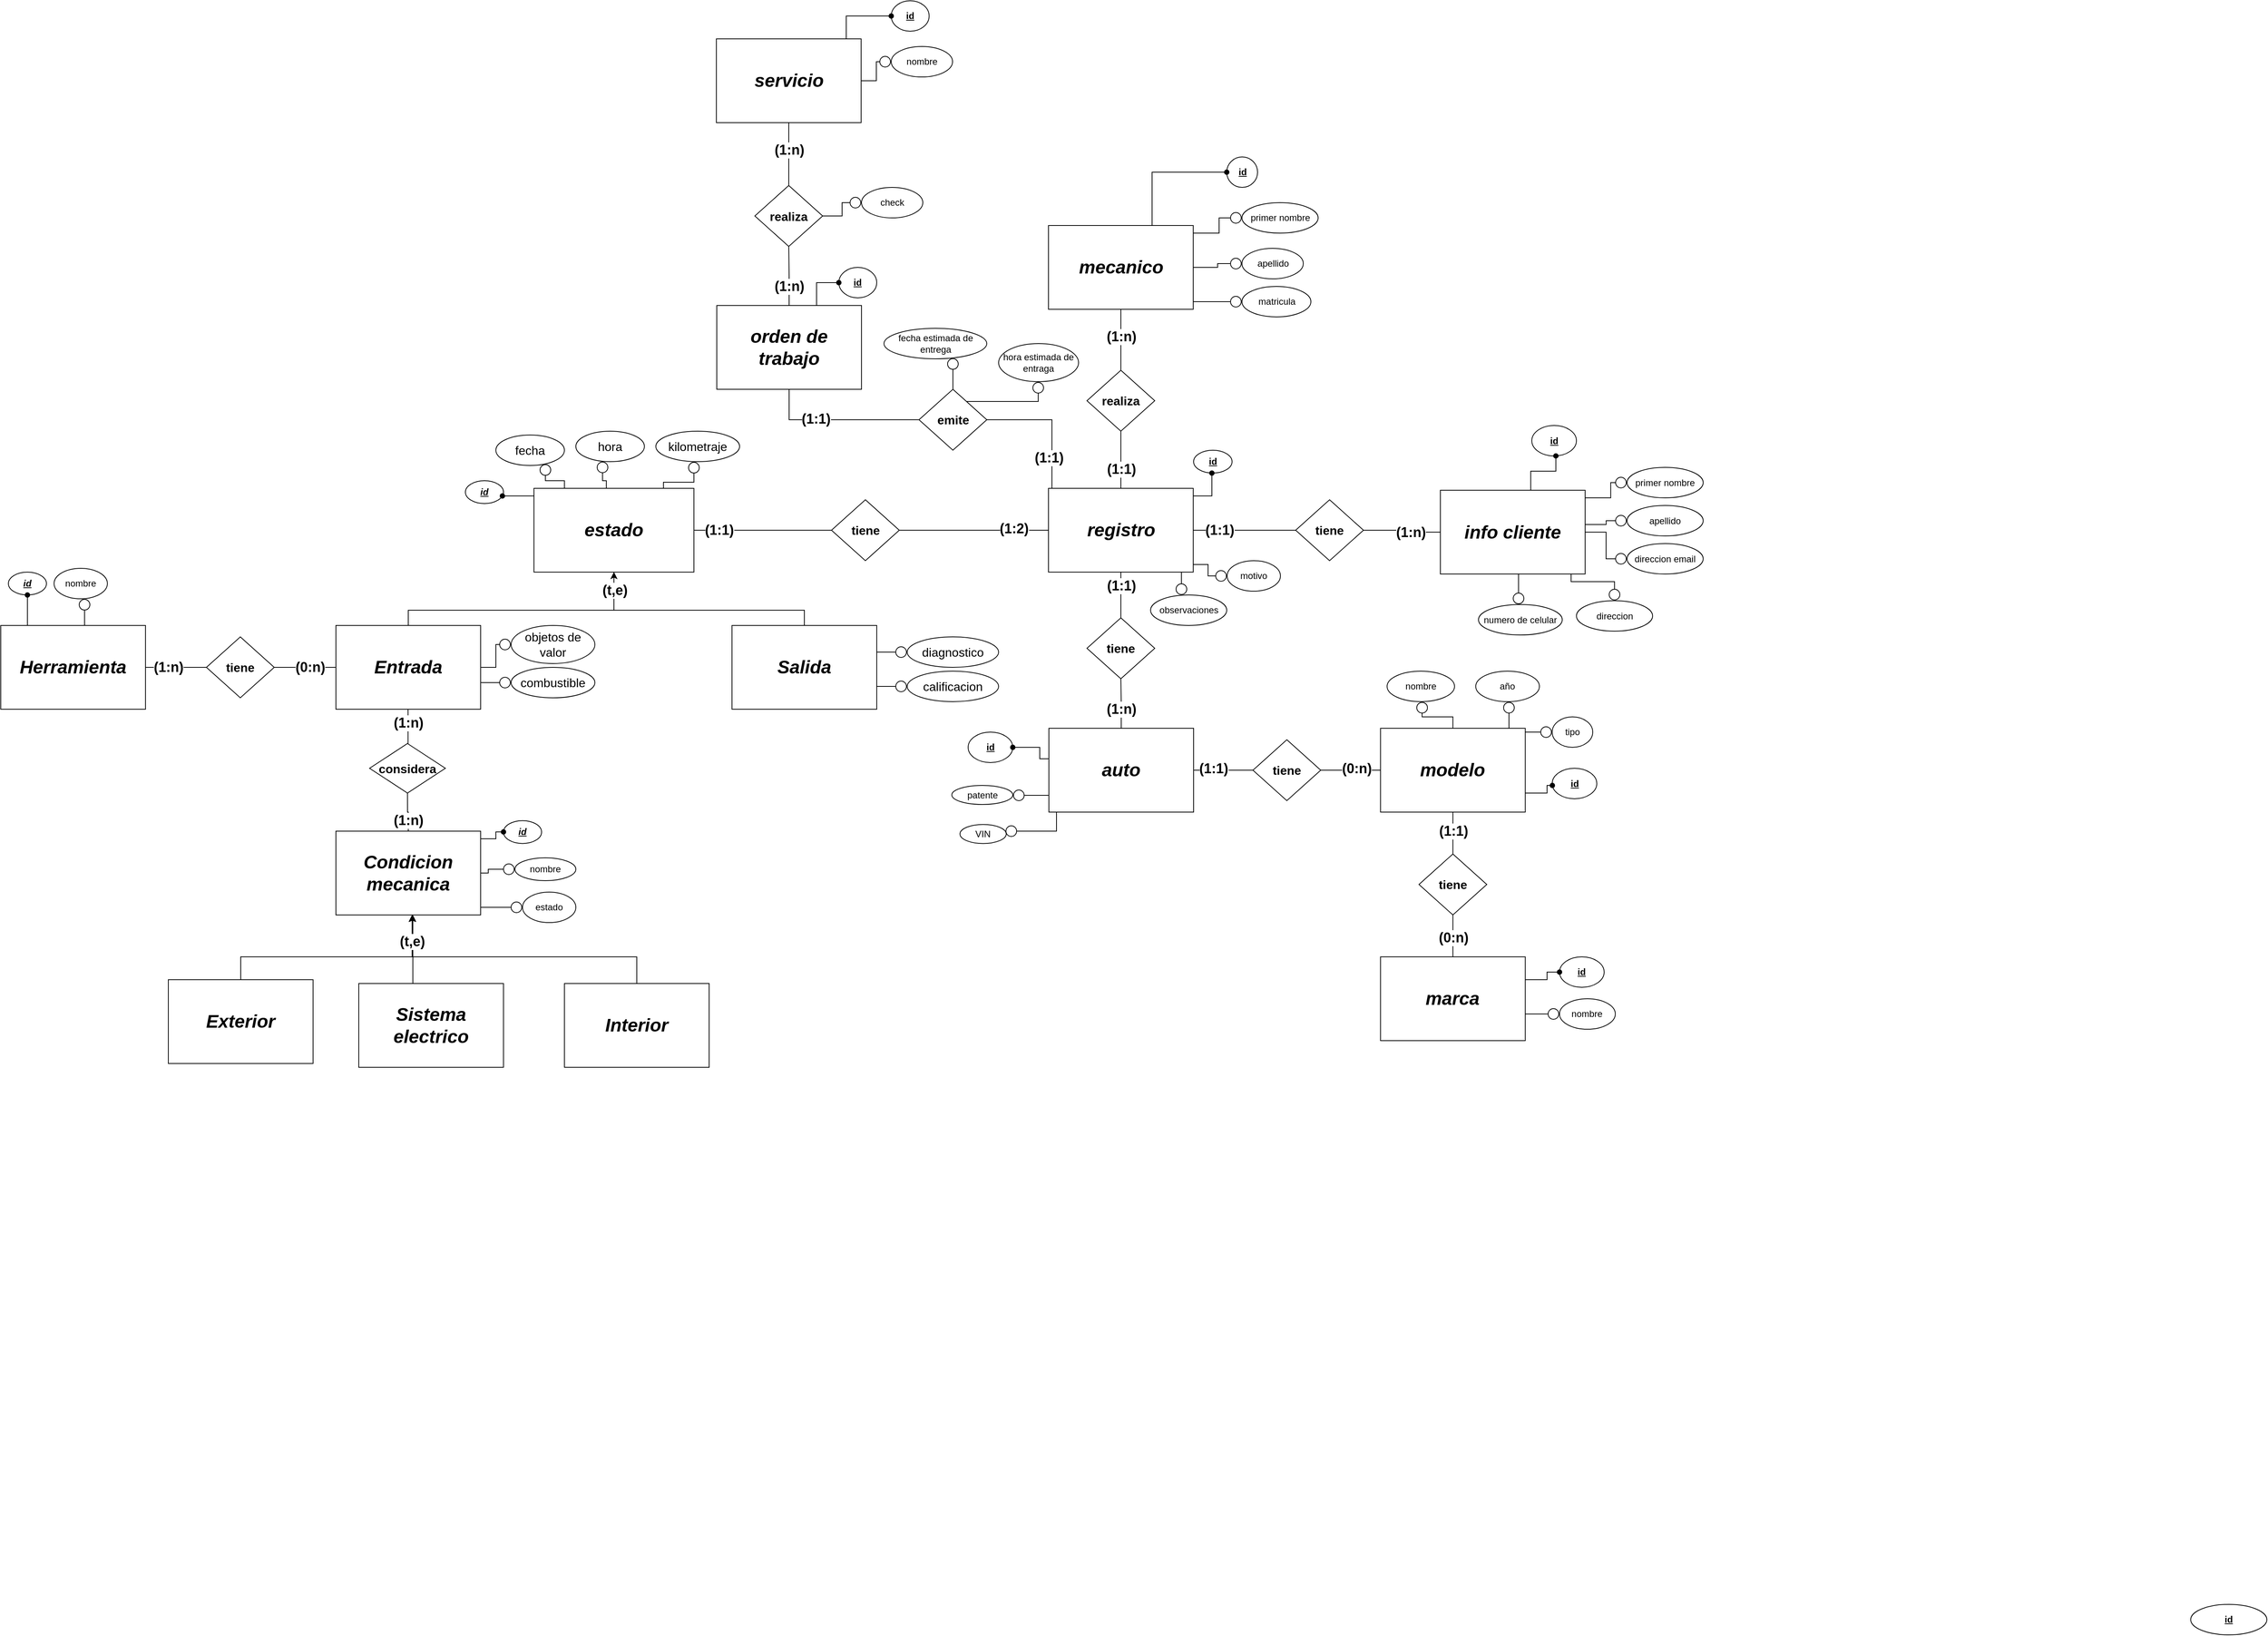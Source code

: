 <mxfile version="24.7.17">
  <diagram name="Página-1" id="gNOtuRLb4UjlLO7ESeZD">
    <mxGraphModel dx="3653.8" dy="797" grid="1" gridSize="10" guides="1" tooltips="1" connect="1" arrows="1" fold="1" page="1" pageScale="1.2" pageWidth="827" pageHeight="1169" math="0" shadow="0">
      <root>
        <mxCell id="0" />
        <mxCell id="1" parent="0" />
        <mxCell id="BaElDOL2xbbSz7ybqqOQ-65" value="&lt;span style=&quot;font-size: 24px;&quot;&gt;&lt;b&gt;&lt;i&gt;estado&lt;/i&gt;&lt;/b&gt;&lt;/span&gt;" style="whiteSpace=wrap;html=1;align=center;" parent="1" vertex="1">
          <mxGeometry x="-380" y="1090" width="210" height="110" as="geometry" />
        </mxCell>
        <mxCell id="BaElDOL2xbbSz7ybqqOQ-68" value="&lt;span style=&quot;font-size: 16px;&quot;&gt;fecha&lt;/span&gt;" style="ellipse;whiteSpace=wrap;html=1;" parent="1" vertex="1">
          <mxGeometry x="-430" y="1020" width="90" height="40" as="geometry" />
        </mxCell>
        <mxCell id="BaElDOL2xbbSz7ybqqOQ-71" style="edgeStyle=orthogonalEdgeStyle;rounded=0;orthogonalLoop=1;jettySize=auto;html=1;exitX=0.5;exitY=1;exitDx=0;exitDy=0;endArrow=none;endFill=0;" parent="1" source="BaElDOL2xbbSz7ybqqOQ-72" target="BaElDOL2xbbSz7ybqqOQ-79" edge="1">
          <mxGeometry relative="1" as="geometry" />
        </mxCell>
        <mxCell id="BaElDOL2xbbSz7ybqqOQ-72" value="&lt;font style=&quot;font-size: 24px;&quot;&gt;&lt;b&gt;&lt;i&gt;modelo&lt;/i&gt;&lt;/b&gt;&lt;/font&gt;" style="whiteSpace=wrap;html=1;align=center;" parent="1" vertex="1">
          <mxGeometry x="731.4" y="1405" width="190" height="110" as="geometry" />
        </mxCell>
        <mxCell id="BaElDOL2xbbSz7ybqqOQ-73" style="edgeStyle=orthogonalEdgeStyle;rounded=0;orthogonalLoop=1;jettySize=auto;html=1;exitX=1;exitY=0.5;exitDx=0;exitDy=0;endArrow=none;endFill=0;" parent="1" source="BaElDOL2xbbSz7ybqqOQ-74" target="BaElDOL2xbbSz7ybqqOQ-77" edge="1">
          <mxGeometry relative="1" as="geometry" />
        </mxCell>
        <mxCell id="BaElDOL2xbbSz7ybqqOQ-74" value="&lt;font style=&quot;font-size: 24px;&quot;&gt;&lt;b&gt;&lt;i&gt;auto&lt;/i&gt;&lt;/b&gt;&lt;/font&gt;" style="whiteSpace=wrap;html=1;align=center;" parent="1" vertex="1">
          <mxGeometry x="296" y="1405" width="190" height="110" as="geometry" />
        </mxCell>
        <mxCell id="BaElDOL2xbbSz7ybqqOQ-75" value="&lt;span style=&quot;font-size: 24px;&quot;&gt;&lt;b&gt;&lt;i&gt;marca&lt;/i&gt;&lt;/b&gt;&lt;/span&gt;" style="whiteSpace=wrap;html=1;align=center;" parent="1" vertex="1">
          <mxGeometry x="731.4" y="1705" width="190" height="110" as="geometry" />
        </mxCell>
        <mxCell id="BaElDOL2xbbSz7ybqqOQ-76" style="edgeStyle=orthogonalEdgeStyle;rounded=0;orthogonalLoop=1;jettySize=auto;html=1;exitX=1;exitY=0.5;exitDx=0;exitDy=0;endArrow=none;endFill=0;" parent="1" source="BaElDOL2xbbSz7ybqqOQ-77" target="BaElDOL2xbbSz7ybqqOQ-72" edge="1">
          <mxGeometry relative="1" as="geometry" />
        </mxCell>
        <mxCell id="BaElDOL2xbbSz7ybqqOQ-77" value="&lt;span style=&quot;font-size: 16px;&quot;&gt;&lt;b&gt;tiene&lt;/b&gt;&lt;/span&gt;" style="rhombus;whiteSpace=wrap;html=1;" parent="1" vertex="1">
          <mxGeometry x="563.9" y="1420" width="89" height="80" as="geometry" />
        </mxCell>
        <mxCell id="BaElDOL2xbbSz7ybqqOQ-78" style="edgeStyle=orthogonalEdgeStyle;rounded=0;orthogonalLoop=1;jettySize=auto;html=1;exitX=0.5;exitY=1;exitDx=0;exitDy=0;endArrow=none;endFill=0;" parent="1" source="BaElDOL2xbbSz7ybqqOQ-79" target="BaElDOL2xbbSz7ybqqOQ-75" edge="1">
          <mxGeometry relative="1" as="geometry" />
        </mxCell>
        <mxCell id="BaElDOL2xbbSz7ybqqOQ-79" value="&lt;b&gt;&lt;font style=&quot;font-size: 16px;&quot;&gt;tiene&lt;/font&gt;&lt;/b&gt;" style="rhombus;whiteSpace=wrap;html=1;" parent="1" vertex="1">
          <mxGeometry x="781.9" y="1570" width="89" height="80" as="geometry" />
        </mxCell>
        <mxCell id="BaElDOL2xbbSz7ybqqOQ-80" value="patente" style="ellipse;whiteSpace=wrap;html=1;" parent="1" vertex="1">
          <mxGeometry x="168.6" y="1480" width="80" height="25" as="geometry" />
        </mxCell>
        <mxCell id="BaElDOL2xbbSz7ybqqOQ-81" value="nombre" style="ellipse;whiteSpace=wrap;html=1;" parent="1" vertex="1">
          <mxGeometry x="740" y="1330" width="88.6" height="40" as="geometry" />
        </mxCell>
        <mxCell id="BaElDOL2xbbSz7ybqqOQ-82" value="año" style="ellipse;whiteSpace=wrap;html=1;" parent="1" vertex="1">
          <mxGeometry x="856.4" y="1330" width="83.6" height="40" as="geometry" />
        </mxCell>
        <mxCell id="BaElDOL2xbbSz7ybqqOQ-83" value="tipo" style="ellipse;whiteSpace=wrap;html=1;" parent="1" vertex="1">
          <mxGeometry x="956.75" y="1390" width="53.25" height="40" as="geometry" />
        </mxCell>
        <mxCell id="BaElDOL2xbbSz7ybqqOQ-84" value="nombre" style="ellipse;whiteSpace=wrap;html=1;" parent="1" vertex="1">
          <mxGeometry x="966.4" y="1760" width="73.25" height="40" as="geometry" />
        </mxCell>
        <mxCell id="BaElDOL2xbbSz7ybqqOQ-86" style="edgeStyle=orthogonalEdgeStyle;rounded=0;orthogonalLoop=1;jettySize=auto;html=1;endArrow=none;endFill=0;" parent="1" source="BaElDOL2xbbSz7ybqqOQ-65" target="BaElDOL2xbbSz7ybqqOQ-88" edge="1">
          <mxGeometry relative="1" as="geometry">
            <mxPoint x="15" y="1150" as="sourcePoint" />
          </mxGeometry>
        </mxCell>
        <mxCell id="BaElDOL2xbbSz7ybqqOQ-141" value="(1:1)" style="edgeLabel;html=1;align=center;verticalAlign=middle;resizable=0;points=[];fontSize=18;fontStyle=1" parent="BaElDOL2xbbSz7ybqqOQ-86" vertex="1" connectable="0">
          <mxGeometry x="-0.846" relative="1" as="geometry">
            <mxPoint x="19" as="offset" />
          </mxGeometry>
        </mxCell>
        <mxCell id="BaElDOL2xbbSz7ybqqOQ-87" style="edgeStyle=orthogonalEdgeStyle;rounded=0;orthogonalLoop=1;jettySize=auto;html=1;exitX=1;exitY=0.5;exitDx=0;exitDy=0;endArrow=none;endFill=0;entryX=0;entryY=0.5;entryDx=0;entryDy=0;" parent="1" source="BaElDOL2xbbSz7ybqqOQ-88" target="BaElDOL2xbbSz7ybqqOQ-89" edge="1">
          <mxGeometry relative="1" as="geometry">
            <mxPoint x="260" y="1150" as="targetPoint" />
          </mxGeometry>
        </mxCell>
        <mxCell id="BaElDOL2xbbSz7ybqqOQ-90" value="(1:2)" style="edgeLabel;html=1;align=center;verticalAlign=middle;resizable=0;points=[];fontStyle=1;fontSize=18;" parent="BaElDOL2xbbSz7ybqqOQ-87" vertex="1" connectable="0">
          <mxGeometry x="0.533" y="2" relative="1" as="geometry">
            <mxPoint as="offset" />
          </mxGeometry>
        </mxCell>
        <mxCell id="BaElDOL2xbbSz7ybqqOQ-88" value="&lt;b&gt;&lt;font style=&quot;font-size: 16px;&quot;&gt;tiene&lt;/font&gt;&lt;/b&gt;" style="rhombus;whiteSpace=wrap;html=1;" parent="1" vertex="1">
          <mxGeometry x="10.6" y="1105" width="89" height="80" as="geometry" />
        </mxCell>
        <mxCell id="BaElDOL2xbbSz7ybqqOQ-89" value="&lt;font style=&quot;font-size: 24px;&quot;&gt;&lt;b&gt;&lt;i&gt;registro&lt;/i&gt;&lt;/b&gt;&lt;/font&gt;" style="whiteSpace=wrap;html=1;align=center;" parent="1" vertex="1">
          <mxGeometry x="295.5" y="1090" width="190" height="110" as="geometry" />
        </mxCell>
        <mxCell id="BaElDOL2xbbSz7ybqqOQ-91" value="&lt;span style=&quot;font-size: 16px;&quot;&gt;hora&lt;/span&gt;" style="ellipse;whiteSpace=wrap;html=1;" parent="1" vertex="1">
          <mxGeometry x="-325" y="1015" width="90" height="40" as="geometry" />
        </mxCell>
        <mxCell id="BaElDOL2xbbSz7ybqqOQ-107" style="edgeStyle=orthogonalEdgeStyle;rounded=0;orthogonalLoop=1;jettySize=auto;html=1;entryX=0.5;entryY=1;entryDx=0;entryDy=0;endArrow=none;endFill=0;" parent="1" source="BaElDOL2xbbSz7ybqqOQ-89" target="BaElDOL2xbbSz7ybqqOQ-111" edge="1">
          <mxGeometry relative="1" as="geometry">
            <mxPoint x="390.5" y="1080" as="sourcePoint" />
          </mxGeometry>
        </mxCell>
        <mxCell id="BaElDOL2xbbSz7ybqqOQ-108" value="&lt;font&gt;(1:1)&lt;/font&gt;" style="edgeLabel;html=1;align=center;verticalAlign=middle;resizable=0;points=[];fontStyle=1;fontSize=18;" parent="BaElDOL2xbbSz7ybqqOQ-107" vertex="1" connectable="0">
          <mxGeometry x="-0.74" relative="1" as="geometry">
            <mxPoint y="-15" as="offset" />
          </mxGeometry>
        </mxCell>
        <mxCell id="BaElDOL2xbbSz7ybqqOQ-109" style="edgeStyle=orthogonalEdgeStyle;rounded=0;orthogonalLoop=1;jettySize=auto;html=1;exitX=0.5;exitY=0;exitDx=0;exitDy=0;entryX=0.5;entryY=1;entryDx=0;entryDy=0;endArrow=none;endFill=0;" parent="1" source="BaElDOL2xbbSz7ybqqOQ-111" target="BaElDOL2xbbSz7ybqqOQ-112" edge="1">
          <mxGeometry relative="1" as="geometry" />
        </mxCell>
        <mxCell id="BaElDOL2xbbSz7ybqqOQ-110" value="&lt;font&gt;(1:n)&lt;/font&gt;" style="edgeLabel;html=1;align=center;verticalAlign=middle;resizable=0;points=[];fontSize=18;fontStyle=1" parent="BaElDOL2xbbSz7ybqqOQ-109" vertex="1" connectable="0">
          <mxGeometry x="0.741" y="-2" relative="1" as="geometry">
            <mxPoint x="-2" y="25" as="offset" />
          </mxGeometry>
        </mxCell>
        <mxCell id="BaElDOL2xbbSz7ybqqOQ-111" value="&lt;b&gt;&lt;font style=&quot;font-size: 16px;&quot;&gt;realiza&lt;/font&gt;&lt;/b&gt;" style="rhombus;whiteSpace=wrap;html=1;" parent="1" vertex="1">
          <mxGeometry x="346" y="935" width="89" height="80" as="geometry" />
        </mxCell>
        <mxCell id="BaElDOL2xbbSz7ybqqOQ-112" value="&lt;font style=&quot;font-size: 24px;&quot;&gt;&lt;b&gt;&lt;i&gt;mecanico&lt;/i&gt;&lt;/b&gt;&lt;/font&gt;" style="whiteSpace=wrap;html=1;align=center;" parent="1" vertex="1">
          <mxGeometry x="295.5" y="745" width="190" height="110" as="geometry" />
        </mxCell>
        <mxCell id="BaElDOL2xbbSz7ybqqOQ-113" style="edgeStyle=orthogonalEdgeStyle;rounded=0;orthogonalLoop=1;jettySize=auto;html=1;endArrow=circle;endFill=0;endSize=6;startSize=6;" parent="1" source="BaElDOL2xbbSz7ybqqOQ-112" target="BaElDOL2xbbSz7ybqqOQ-114" edge="1">
          <mxGeometry relative="1" as="geometry">
            <mxPoint x="529.5" y="795" as="sourcePoint" />
            <mxPoint x="629.5" y="735" as="targetPoint" />
            <Array as="points">
              <mxPoint x="519.5" y="755" />
              <mxPoint x="519.5" y="735" />
            </Array>
          </mxGeometry>
        </mxCell>
        <mxCell id="BaElDOL2xbbSz7ybqqOQ-114" value="primer nombre" style="ellipse;whiteSpace=wrap;html=1;" parent="1" vertex="1">
          <mxGeometry x="549.5" y="715" width="100" height="40" as="geometry" />
        </mxCell>
        <mxCell id="BaElDOL2xbbSz7ybqqOQ-115" style="edgeStyle=orthogonalEdgeStyle;rounded=0;orthogonalLoop=1;jettySize=auto;html=1;endArrow=circle;endFill=0;endSize=6;startSize=6;" parent="1" source="BaElDOL2xbbSz7ybqqOQ-112" target="BaElDOL2xbbSz7ybqqOQ-116" edge="1">
          <mxGeometry relative="1" as="geometry">
            <mxPoint x="485.5" y="785" as="sourcePoint" />
            <mxPoint x="549.5" y="765" as="targetPoint" />
            <Array as="points" />
          </mxGeometry>
        </mxCell>
        <mxCell id="BaElDOL2xbbSz7ybqqOQ-116" value="apellido" style="ellipse;whiteSpace=wrap;html=1;" parent="1" vertex="1">
          <mxGeometry x="549.5" y="775" width="80.5" height="40" as="geometry" />
        </mxCell>
        <mxCell id="BaElDOL2xbbSz7ybqqOQ-117" style="edgeStyle=orthogonalEdgeStyle;rounded=0;orthogonalLoop=1;jettySize=auto;html=1;endArrow=circle;endFill=0;endSize=6;startSize=6;" parent="1" source="BaElDOL2xbbSz7ybqqOQ-112" target="BaElDOL2xbbSz7ybqqOQ-118" edge="1">
          <mxGeometry relative="1" as="geometry">
            <mxPoint x="519.5" y="840" as="sourcePoint" />
            <mxPoint x="583.5" y="835" as="targetPoint" />
            <Array as="points">
              <mxPoint x="529.5" y="845" />
              <mxPoint x="529.5" y="845" />
            </Array>
          </mxGeometry>
        </mxCell>
        <mxCell id="BaElDOL2xbbSz7ybqqOQ-118" value="matricula" style="ellipse;whiteSpace=wrap;html=1;" parent="1" vertex="1">
          <mxGeometry x="549.5" y="825" width="90.5" height="40" as="geometry" />
        </mxCell>
        <mxCell id="BaElDOL2xbbSz7ybqqOQ-119" value="&lt;b&gt;&lt;u&gt;id&lt;/u&gt;&lt;/b&gt;" style="ellipse;whiteSpace=wrap;html=1;" parent="1" vertex="1">
          <mxGeometry x="529.5" y="655" width="40.5" height="40" as="geometry" />
        </mxCell>
        <mxCell id="BaElDOL2xbbSz7ybqqOQ-120" style="edgeStyle=orthogonalEdgeStyle;rounded=0;orthogonalLoop=1;jettySize=auto;html=1;endArrow=oval;endFill=1;endSize=6;startSize=6;labelBackgroundColor=#000000;labelBorderColor=none;strokeColor=light-dark(#000000, #281d00);anchorPointDirection=0;startFillColor=#000000;endFillColor=#000000;snapToPoint=0;fixDash=0;strokeOpacity=100;fillOpacity=100;" parent="1" source="BaElDOL2xbbSz7ybqqOQ-112" target="BaElDOL2xbbSz7ybqqOQ-119" edge="1">
          <mxGeometry relative="1" as="geometry">
            <mxPoint x="459.5" y="675" as="sourcePoint" />
            <mxPoint x="523.5" y="655" as="targetPoint" />
            <Array as="points">
              <mxPoint x="431.5" y="675" />
            </Array>
          </mxGeometry>
        </mxCell>
        <mxCell id="BaElDOL2xbbSz7ybqqOQ-121" value="&lt;b&gt;&lt;u&gt;id&lt;/u&gt;&lt;/b&gt;" style="ellipse;whiteSpace=wrap;html=1;" parent="1" vertex="1">
          <mxGeometry x="486" y="1040" width="50.5" height="30" as="geometry" />
        </mxCell>
        <mxCell id="BaElDOL2xbbSz7ybqqOQ-122" value="&lt;font style=&quot;font-size: 24px;&quot;&gt;&lt;b&gt;&lt;i&gt;info cliente&lt;/i&gt;&lt;/b&gt;&lt;/font&gt;" style="whiteSpace=wrap;html=1;align=center;" parent="1" vertex="1">
          <mxGeometry x="810" y="1092.5" width="190" height="110" as="geometry" />
        </mxCell>
        <mxCell id="BaElDOL2xbbSz7ybqqOQ-123" value="primer nombre" style="ellipse;whiteSpace=wrap;html=1;" parent="1" vertex="1">
          <mxGeometry x="1055" y="1062.5" width="100" height="40" as="geometry" />
        </mxCell>
        <mxCell id="BaElDOL2xbbSz7ybqqOQ-124" value="apellido" style="ellipse;whiteSpace=wrap;html=1;" parent="1" vertex="1">
          <mxGeometry x="1055" y="1112.5" width="100" height="40" as="geometry" />
        </mxCell>
        <mxCell id="BaElDOL2xbbSz7ybqqOQ-125" value="direccion email" style="ellipse;whiteSpace=wrap;html=1;" parent="1" vertex="1">
          <mxGeometry x="1055" y="1162.5" width="100" height="40" as="geometry" />
        </mxCell>
        <mxCell id="BaElDOL2xbbSz7ybqqOQ-126" value="direccion" style="ellipse;whiteSpace=wrap;html=1;" parent="1" vertex="1">
          <mxGeometry x="988.6" y="1237.5" width="100" height="40" as="geometry" />
        </mxCell>
        <mxCell id="BaElDOL2xbbSz7ybqqOQ-127" value="numero de celular" style="ellipse;whiteSpace=wrap;html=1;" parent="1" vertex="1">
          <mxGeometry x="860.0" y="1242.5" width="110" height="40" as="geometry" />
        </mxCell>
        <mxCell id="BaElDOL2xbbSz7ybqqOQ-128" value="&lt;b&gt;&lt;u&gt;id&lt;/u&gt;&lt;/b&gt;" style="ellipse;whiteSpace=wrap;html=1;" parent="1" vertex="1">
          <mxGeometry x="930" y="1007.5" width="58.6" height="40" as="geometry" />
        </mxCell>
        <mxCell id="BaElDOL2xbbSz7ybqqOQ-129" value="&lt;b&gt;&lt;u&gt;id&lt;/u&gt;&lt;/b&gt;" style="ellipse;whiteSpace=wrap;html=1;" parent="1" vertex="1">
          <mxGeometry x="1795" y="2555" width="100" height="40" as="geometry" />
        </mxCell>
        <mxCell id="BaElDOL2xbbSz7ybqqOQ-130" value="&lt;font style=&quot;font-size: 24px;&quot;&gt;&lt;b&gt;&lt;i&gt;Herramienta&lt;/i&gt;&lt;/b&gt;&lt;/font&gt;" style="whiteSpace=wrap;html=1;align=center;" parent="1" vertex="1">
          <mxGeometry x="-1080" y="1270" width="190" height="110" as="geometry" />
        </mxCell>
        <mxCell id="BaElDOL2xbbSz7ybqqOQ-131" value="nombre" style="ellipse;whiteSpace=wrap;html=1;" parent="1" vertex="1">
          <mxGeometry x="-1010" y="1195" width="70" height="40" as="geometry" />
        </mxCell>
        <mxCell id="BaElDOL2xbbSz7ybqqOQ-132" value="&lt;span style=&quot;font-size: 24px;&quot;&gt;&lt;b&gt;&lt;i&gt;Condicion mecanica&lt;/i&gt;&lt;/b&gt;&lt;/span&gt;" style="whiteSpace=wrap;html=1;align=center;" parent="1" vertex="1">
          <mxGeometry x="-640" y="1540" width="190" height="110" as="geometry" />
        </mxCell>
        <mxCell id="BaElDOL2xbbSz7ybqqOQ-133" value="nombre" style="ellipse;whiteSpace=wrap;html=1;" parent="1" vertex="1">
          <mxGeometry x="-405" y="1575" width="80" height="30" as="geometry" />
        </mxCell>
        <mxCell id="BaElDOL2xbbSz7ybqqOQ-134" value="estado" style="ellipse;whiteSpace=wrap;html=1;" parent="1" vertex="1">
          <mxGeometry x="-395" y="1620" width="70" height="40" as="geometry" />
        </mxCell>
        <mxCell id="BaElDOL2xbbSz7ybqqOQ-135" value="&lt;span style=&quot;font-size: 24px;&quot;&gt;&lt;b&gt;&lt;i&gt;Exterior&lt;/i&gt;&lt;/b&gt;&lt;/span&gt;" style="whiteSpace=wrap;html=1;align=center;" parent="1" vertex="1">
          <mxGeometry x="-860" y="1735" width="190" height="110" as="geometry" />
        </mxCell>
        <mxCell id="BaElDOL2xbbSz7ybqqOQ-136" value="&lt;span style=&quot;font-size: 24px;&quot;&gt;&lt;b&gt;&lt;i&gt;Sistema electrico&lt;/i&gt;&lt;/b&gt;&lt;/span&gt;" style="whiteSpace=wrap;html=1;align=center;" parent="1" vertex="1">
          <mxGeometry x="-610" y="1740" width="190" height="110" as="geometry" />
        </mxCell>
        <mxCell id="BaElDOL2xbbSz7ybqqOQ-145" style="edgeStyle=orthogonalEdgeStyle;rounded=0;orthogonalLoop=1;jettySize=auto;html=1;exitX=0.5;exitY=0;exitDx=0;exitDy=0;" parent="1" source="BaElDOL2xbbSz7ybqqOQ-137" target="BaElDOL2xbbSz7ybqqOQ-132" edge="1">
          <mxGeometry relative="1" as="geometry">
            <Array as="points">
              <mxPoint x="-245" y="1705" />
              <mxPoint x="-540" y="1705" />
            </Array>
          </mxGeometry>
        </mxCell>
        <mxCell id="BaElDOL2xbbSz7ybqqOQ-137" value="&lt;span style=&quot;font-size: 24px;&quot;&gt;&lt;b&gt;&lt;i&gt;Interior&lt;/i&gt;&lt;/b&gt;&lt;/span&gt;" style="whiteSpace=wrap;html=1;align=center;" parent="1" vertex="1">
          <mxGeometry x="-340" y="1740" width="190" height="110" as="geometry" />
        </mxCell>
        <mxCell id="BaElDOL2xbbSz7ybqqOQ-138" value="motivo" style="ellipse;whiteSpace=wrap;html=1;" parent="1" vertex="1">
          <mxGeometry x="530" y="1185" width="70" height="40" as="geometry" />
        </mxCell>
        <mxCell id="BaElDOL2xbbSz7ybqqOQ-139" value="observaciones" style="ellipse;whiteSpace=wrap;html=1;" parent="1" vertex="1">
          <mxGeometry x="429.5" y="1230" width="100" height="40" as="geometry" />
        </mxCell>
        <mxCell id="BaElDOL2xbbSz7ybqqOQ-142" style="edgeStyle=orthogonalEdgeStyle;rounded=0;orthogonalLoop=1;jettySize=auto;html=1;exitX=0.5;exitY=0;exitDx=0;exitDy=0;" parent="1" source="BaElDOL2xbbSz7ybqqOQ-135" target="BaElDOL2xbbSz7ybqqOQ-132" edge="1">
          <mxGeometry relative="1" as="geometry">
            <Array as="points">
              <mxPoint x="-765" y="1705" />
              <mxPoint x="-540" y="1705" />
            </Array>
          </mxGeometry>
        </mxCell>
        <mxCell id="BaElDOL2xbbSz7ybqqOQ-143" style="edgeStyle=orthogonalEdgeStyle;rounded=0;orthogonalLoop=1;jettySize=auto;html=1;" parent="1" source="BaElDOL2xbbSz7ybqqOQ-136" target="BaElDOL2xbbSz7ybqqOQ-132" edge="1">
          <mxGeometry relative="1" as="geometry">
            <Array as="points">
              <mxPoint x="-539" y="1715" />
              <mxPoint x="-539" y="1715" />
            </Array>
          </mxGeometry>
        </mxCell>
        <mxCell id="BaElDOL2xbbSz7ybqqOQ-146" value="&lt;font style=&quot;font-size: 18px;&quot;&gt;&lt;b&gt;(t,e)&lt;/b&gt;&lt;/font&gt;" style="edgeLabel;html=1;align=center;verticalAlign=middle;resizable=0;points=[];" parent="BaElDOL2xbbSz7ybqqOQ-143" vertex="1" connectable="0">
          <mxGeometry x="0.319" y="-2" relative="1" as="geometry">
            <mxPoint x="-3" y="4" as="offset" />
          </mxGeometry>
        </mxCell>
        <mxCell id="BaElDOL2xbbSz7ybqqOQ-147" style="edgeStyle=orthogonalEdgeStyle;rounded=0;orthogonalLoop=1;jettySize=auto;html=1;endArrow=circle;endFill=0;endSize=6;startSize=6;" parent="1" source="BaElDOL2xbbSz7ybqqOQ-132" target="BaElDOL2xbbSz7ybqqOQ-133" edge="1">
          <mxGeometry relative="1" as="geometry">
            <mxPoint x="-450" y="1580" as="sourcePoint" />
            <mxPoint x="-386" y="1580" as="targetPoint" />
            <Array as="points">
              <mxPoint x="-440" y="1595" />
              <mxPoint x="-440" y="1590" />
            </Array>
          </mxGeometry>
        </mxCell>
        <mxCell id="BaElDOL2xbbSz7ybqqOQ-148" style="edgeStyle=orthogonalEdgeStyle;rounded=0;orthogonalLoop=1;jettySize=auto;html=1;endArrow=circle;endFill=0;endSize=6;startSize=6;" parent="1" source="BaElDOL2xbbSz7ybqqOQ-132" target="BaElDOL2xbbSz7ybqqOQ-134" edge="1">
          <mxGeometry relative="1" as="geometry">
            <mxPoint x="-430" y="1615" as="sourcePoint" />
            <mxPoint x="-380" y="1595" as="targetPoint" />
            <Array as="points">
              <mxPoint x="-440" y="1640" />
              <mxPoint x="-440" y="1640" />
            </Array>
          </mxGeometry>
        </mxCell>
        <mxCell id="BaElDOL2xbbSz7ybqqOQ-151" style="edgeStyle=orthogonalEdgeStyle;rounded=0;orthogonalLoop=1;jettySize=auto;html=1;entryX=0.5;entryY=1;entryDx=0;entryDy=0;endArrow=none;endFill=0;" parent="1" source="BaElDOL2xbbSz7ybqqOQ-74" target="BaElDOL2xbbSz7ybqqOQ-155" edge="1">
          <mxGeometry relative="1" as="geometry">
            <mxPoint x="391.5" y="1435" as="sourcePoint" />
          </mxGeometry>
        </mxCell>
        <mxCell id="BaElDOL2xbbSz7ybqqOQ-152" value="&lt;font&gt;(1:n)&lt;/font&gt;" style="edgeLabel;html=1;align=center;verticalAlign=middle;resizable=0;points=[];fontSize=18;fontStyle=1" parent="BaElDOL2xbbSz7ybqqOQ-151" vertex="1" connectable="0">
          <mxGeometry x="-0.74" relative="1" as="geometry">
            <mxPoint y="-17" as="offset" />
          </mxGeometry>
        </mxCell>
        <mxCell id="BaElDOL2xbbSz7ybqqOQ-153" style="edgeStyle=orthogonalEdgeStyle;rounded=0;orthogonalLoop=1;jettySize=auto;html=1;exitX=0.5;exitY=0;exitDx=0;exitDy=0;endArrow=none;endFill=0;" parent="1" source="BaElDOL2xbbSz7ybqqOQ-155" target="BaElDOL2xbbSz7ybqqOQ-89" edge="1">
          <mxGeometry relative="1" as="geometry">
            <mxPoint x="391.5" y="1200" as="targetPoint" />
          </mxGeometry>
        </mxCell>
        <mxCell id="BaElDOL2xbbSz7ybqqOQ-154" value="&lt;font&gt;(1:1)&lt;/font&gt;" style="edgeLabel;html=1;align=center;verticalAlign=middle;resizable=0;points=[];fontSize=18;fontStyle=1" parent="BaElDOL2xbbSz7ybqqOQ-153" vertex="1" connectable="0">
          <mxGeometry x="0.741" y="-2" relative="1" as="geometry">
            <mxPoint x="-2" y="10" as="offset" />
          </mxGeometry>
        </mxCell>
        <mxCell id="BaElDOL2xbbSz7ybqqOQ-155" value="&lt;b&gt;&lt;font style=&quot;font-size: 16px;&quot;&gt;tiene&lt;/font&gt;&lt;/b&gt;" style="rhombus;whiteSpace=wrap;html=1;" parent="1" vertex="1">
          <mxGeometry x="346" y="1260" width="89" height="80" as="geometry" />
        </mxCell>
        <mxCell id="BaElDOL2xbbSz7ybqqOQ-158" style="edgeStyle=orthogonalEdgeStyle;rounded=0;orthogonalLoop=1;jettySize=auto;html=1;exitX=0.5;exitY=0;exitDx=0;exitDy=0;entryX=0.5;entryY=1;entryDx=0;entryDy=0;" parent="1" source="BaElDOL2xbbSz7ybqqOQ-156" target="BaElDOL2xbbSz7ybqqOQ-65" edge="1">
          <mxGeometry relative="1" as="geometry">
            <Array as="points">
              <mxPoint x="-545" y="1250" />
              <mxPoint x="-275" y="1250" />
            </Array>
          </mxGeometry>
        </mxCell>
        <mxCell id="BaElDOL2xbbSz7ybqqOQ-156" value="&lt;span style=&quot;font-size: 24px;&quot;&gt;&lt;b&gt;&lt;i&gt;Entrada&lt;/i&gt;&lt;/b&gt;&lt;/span&gt;" style="whiteSpace=wrap;html=1;align=center;" parent="1" vertex="1">
          <mxGeometry x="-640" y="1270" width="190" height="110" as="geometry" />
        </mxCell>
        <mxCell id="BaElDOL2xbbSz7ybqqOQ-159" style="edgeStyle=orthogonalEdgeStyle;rounded=0;orthogonalLoop=1;jettySize=auto;html=1;exitX=0.5;exitY=0;exitDx=0;exitDy=0;entryX=0.5;entryY=1;entryDx=0;entryDy=0;" parent="1" source="BaElDOL2xbbSz7ybqqOQ-157" target="BaElDOL2xbbSz7ybqqOQ-65" edge="1">
          <mxGeometry relative="1" as="geometry">
            <Array as="points">
              <mxPoint x="-25" y="1250" />
              <mxPoint x="-275" y="1250" />
            </Array>
          </mxGeometry>
        </mxCell>
        <mxCell id="BaElDOL2xbbSz7ybqqOQ-160" value="&lt;font style=&quot;font-size: 18px;&quot;&gt;&lt;b&gt;(t,e)&lt;/b&gt;&lt;/font&gt;" style="edgeLabel;html=1;align=center;verticalAlign=middle;resizable=0;points=[];" parent="BaElDOL2xbbSz7ybqqOQ-159" vertex="1" connectable="0">
          <mxGeometry x="0.854" y="-1" relative="1" as="geometry">
            <mxPoint as="offset" />
          </mxGeometry>
        </mxCell>
        <mxCell id="BaElDOL2xbbSz7ybqqOQ-157" value="&lt;span style=&quot;font-size: 24px;&quot;&gt;&lt;b&gt;&lt;i&gt;Salida&lt;/i&gt;&lt;/b&gt;&lt;/span&gt;" style="whiteSpace=wrap;html=1;align=center;" parent="1" vertex="1">
          <mxGeometry x="-120" y="1270" width="190" height="110" as="geometry" />
        </mxCell>
        <mxCell id="BaElDOL2xbbSz7ybqqOQ-161" value="&lt;span style=&quot;font-size: 16px;&quot;&gt;diagnostico&lt;/span&gt;" style="ellipse;whiteSpace=wrap;html=1;" parent="1" vertex="1">
          <mxGeometry x="110" y="1285" width="120" height="40" as="geometry" />
        </mxCell>
        <mxCell id="BaElDOL2xbbSz7ybqqOQ-163" value="&lt;span style=&quot;font-size: 16px;&quot;&gt;calificacion&lt;/span&gt;" style="ellipse;whiteSpace=wrap;html=1;" parent="1" vertex="1">
          <mxGeometry x="110" y="1330" width="120" height="40" as="geometry" />
        </mxCell>
        <mxCell id="BaElDOL2xbbSz7ybqqOQ-171" style="edgeStyle=orthogonalEdgeStyle;rounded=0;orthogonalLoop=1;jettySize=auto;html=1;endArrow=none;endFill=0;" parent="1" source="BaElDOL2xbbSz7ybqqOQ-130" target="BaElDOL2xbbSz7ybqqOQ-175" edge="1">
          <mxGeometry relative="1" as="geometry">
            <mxPoint x="-890" y="1314.989" as="sourcePoint" />
          </mxGeometry>
        </mxCell>
        <mxCell id="BaElDOL2xbbSz7ybqqOQ-172" value="(1:n)" style="edgeLabel;html=1;align=center;verticalAlign=middle;resizable=0;points=[];fontSize=18;fontStyle=1" parent="BaElDOL2xbbSz7ybqqOQ-171" vertex="1" connectable="0">
          <mxGeometry x="-0.846" relative="1" as="geometry">
            <mxPoint x="24" as="offset" />
          </mxGeometry>
        </mxCell>
        <mxCell id="BaElDOL2xbbSz7ybqqOQ-173" style="edgeStyle=orthogonalEdgeStyle;rounded=0;orthogonalLoop=1;jettySize=auto;html=1;exitX=1;exitY=0.5;exitDx=0;exitDy=0;endArrow=none;endFill=0;" parent="1" source="BaElDOL2xbbSz7ybqqOQ-175" target="BaElDOL2xbbSz7ybqqOQ-156" edge="1">
          <mxGeometry relative="1" as="geometry">
            <mxPoint x="-640" y="1314.989" as="targetPoint" />
          </mxGeometry>
        </mxCell>
        <mxCell id="BaElDOL2xbbSz7ybqqOQ-174" value="(0:n)" style="edgeLabel;html=1;align=center;verticalAlign=middle;resizable=0;points=[];fontStyle=1;fontSize=18;" parent="BaElDOL2xbbSz7ybqqOQ-173" vertex="1" connectable="0">
          <mxGeometry x="0.533" y="2" relative="1" as="geometry">
            <mxPoint x="-15" y="2" as="offset" />
          </mxGeometry>
        </mxCell>
        <mxCell id="BaElDOL2xbbSz7ybqqOQ-175" value="&lt;b&gt;&lt;font style=&quot;font-size: 16px;&quot;&gt;tiene&lt;/font&gt;&lt;/b&gt;" style="rhombus;whiteSpace=wrap;html=1;" parent="1" vertex="1">
          <mxGeometry x="-810" y="1285" width="89" height="80" as="geometry" />
        </mxCell>
        <mxCell id="BaElDOL2xbbSz7ybqqOQ-176" value="&lt;span style=&quot;font-size: 16px;&quot;&gt;combustible&lt;/span&gt;" style="ellipse;whiteSpace=wrap;html=1;" parent="1" vertex="1">
          <mxGeometry x="-410" y="1325" width="110" height="40" as="geometry" />
        </mxCell>
        <mxCell id="BaElDOL2xbbSz7ybqqOQ-178" style="edgeStyle=orthogonalEdgeStyle;rounded=0;orthogonalLoop=1;jettySize=auto;html=1;entryX=0.5;entryY=1;entryDx=0;entryDy=0;endArrow=none;endFill=0;" parent="1" source="BaElDOL2xbbSz7ybqqOQ-132" target="BaElDOL2xbbSz7ybqqOQ-182" edge="1">
          <mxGeometry relative="1" as="geometry">
            <mxPoint x="-544.982" y="1525.0" as="sourcePoint" />
          </mxGeometry>
        </mxCell>
        <mxCell id="BaElDOL2xbbSz7ybqqOQ-179" value="&lt;font&gt;(1:n)&lt;/font&gt;" style="edgeLabel;html=1;align=center;verticalAlign=middle;resizable=0;points=[];fontSize=18;fontStyle=1" parent="BaElDOL2xbbSz7ybqqOQ-178" vertex="1" connectable="0">
          <mxGeometry x="-0.74" relative="1" as="geometry">
            <mxPoint y="-8" as="offset" />
          </mxGeometry>
        </mxCell>
        <mxCell id="BaElDOL2xbbSz7ybqqOQ-180" style="edgeStyle=orthogonalEdgeStyle;rounded=0;orthogonalLoop=1;jettySize=auto;html=1;exitX=0.5;exitY=0;exitDx=0;exitDy=0;endArrow=none;endFill=0;" parent="1" edge="1">
          <mxGeometry relative="1" as="geometry">
            <mxPoint x="-545.3" y="1380.0" as="targetPoint" />
            <mxPoint x="-545.3" y="1440.0" as="sourcePoint" />
          </mxGeometry>
        </mxCell>
        <mxCell id="BaElDOL2xbbSz7ybqqOQ-181" value="&lt;font&gt;(1:n)&lt;/font&gt;" style="edgeLabel;html=1;align=center;verticalAlign=middle;resizable=0;points=[];fontSize=18;fontStyle=1" parent="BaElDOL2xbbSz7ybqqOQ-180" vertex="1" connectable="0">
          <mxGeometry x="0.741" y="-2" relative="1" as="geometry">
            <mxPoint x="-2" y="10" as="offset" />
          </mxGeometry>
        </mxCell>
        <mxCell id="BaElDOL2xbbSz7ybqqOQ-182" value="&lt;span style=&quot;font-size: 16px;&quot;&gt;&lt;b&gt;considera&lt;/b&gt;&lt;/span&gt;" style="rhombus;whiteSpace=wrap;html=1;" parent="1" vertex="1">
          <mxGeometry x="-595.8" y="1425" width="99.5" height="65" as="geometry" />
        </mxCell>
        <mxCell id="BaElDOL2xbbSz7ybqqOQ-186" value="&lt;b&gt;&lt;u&gt;&lt;i&gt;id&lt;/i&gt;&lt;/u&gt;&lt;/b&gt;" style="ellipse;whiteSpace=wrap;html=1;" parent="1" vertex="1">
          <mxGeometry x="-420" y="1526.2" width="50" height="30" as="geometry" />
        </mxCell>
        <mxCell id="BaElDOL2xbbSz7ybqqOQ-187" style="edgeStyle=orthogonalEdgeStyle;rounded=0;orthogonalLoop=1;jettySize=auto;html=1;endArrow=oval;endFill=1;endSize=6;startSize=6;" parent="1" source="BaElDOL2xbbSz7ybqqOQ-132" target="BaElDOL2xbbSz7ybqqOQ-186" edge="1">
          <mxGeometry relative="1" as="geometry">
            <mxPoint x="-405" y="1540" as="sourcePoint" />
            <mxPoint x="-341" y="1525" as="targetPoint" />
            <Array as="points">
              <mxPoint x="-430" y="1550" />
              <mxPoint x="-430" y="1541" />
            </Array>
          </mxGeometry>
        </mxCell>
        <mxCell id="BaElDOL2xbbSz7ybqqOQ-188" value="&lt;span style=&quot;font-size: 16px;&quot;&gt;kilometraje&lt;/span&gt;" style="ellipse;whiteSpace=wrap;html=1;" parent="1" vertex="1">
          <mxGeometry x="-220" y="1015" width="110" height="40" as="geometry" />
        </mxCell>
        <mxCell id="BaElDOL2xbbSz7ybqqOQ-190" style="edgeStyle=orthogonalEdgeStyle;rounded=0;orthogonalLoop=1;jettySize=auto;html=1;endArrow=circle;endFill=0;endSize=6;startSize=6;" parent="1" source="BaElDOL2xbbSz7ybqqOQ-156" target="BaElDOL2xbbSz7ybqqOQ-176" edge="1">
          <mxGeometry relative="1" as="geometry">
            <mxPoint x="-440" y="1352" as="sourcePoint" />
            <mxPoint x="-405" y="1330" as="targetPoint" />
            <Array as="points">
              <mxPoint x="-440" y="1345" />
              <mxPoint x="-440" y="1345" />
            </Array>
          </mxGeometry>
        </mxCell>
        <mxCell id="BaElDOL2xbbSz7ybqqOQ-191" value="&lt;b&gt;&lt;u&gt;&lt;i&gt;id&lt;/i&gt;&lt;/u&gt;&lt;/b&gt;" style="ellipse;whiteSpace=wrap;html=1;" parent="1" vertex="1">
          <mxGeometry x="-470" y="1080" width="50" height="30" as="geometry" />
        </mxCell>
        <mxCell id="BaElDOL2xbbSz7ybqqOQ-192" style="edgeStyle=orthogonalEdgeStyle;rounded=0;orthogonalLoop=1;jettySize=auto;html=1;endArrow=oval;endFill=1;endSize=6;startSize=6;" parent="1" source="BaElDOL2xbbSz7ybqqOQ-65" target="BaElDOL2xbbSz7ybqqOQ-191" edge="1">
          <mxGeometry relative="1" as="geometry">
            <mxPoint x="-510" y="1068.8" as="sourcePoint" />
            <mxPoint x="-401" y="1043.8" as="targetPoint" />
            <Array as="points">
              <mxPoint x="-390" y="1100" />
              <mxPoint x="-390" y="1100" />
            </Array>
          </mxGeometry>
        </mxCell>
        <mxCell id="BaElDOL2xbbSz7ybqqOQ-193" style="edgeStyle=orthogonalEdgeStyle;rounded=0;orthogonalLoop=1;jettySize=auto;html=1;endArrow=circle;endFill=0;endSize=6;startSize=6;" parent="1" source="BaElDOL2xbbSz7ybqqOQ-65" target="BaElDOL2xbbSz7ybqqOQ-68" edge="1">
          <mxGeometry relative="1" as="geometry">
            <mxPoint x="-330" y="1087" as="sourcePoint" />
            <mxPoint x="-295" y="1065" as="targetPoint" />
            <Array as="points">
              <mxPoint x="-340" y="1080" />
              <mxPoint x="-365" y="1080" />
            </Array>
          </mxGeometry>
        </mxCell>
        <mxCell id="BaElDOL2xbbSz7ybqqOQ-194" style="edgeStyle=orthogonalEdgeStyle;rounded=0;orthogonalLoop=1;jettySize=auto;html=1;endArrow=circle;endFill=0;endSize=6;startSize=6;" parent="1" target="BaElDOL2xbbSz7ybqqOQ-91" edge="1">
          <mxGeometry relative="1" as="geometry">
            <mxPoint x="-285" y="1090" as="sourcePoint" />
            <mxPoint x="-310" y="1058" as="targetPoint" />
            <Array as="points">
              <mxPoint x="-285" y="1080" />
              <mxPoint x="-290" y="1080" />
            </Array>
          </mxGeometry>
        </mxCell>
        <mxCell id="BaElDOL2xbbSz7ybqqOQ-195" style="edgeStyle=orthogonalEdgeStyle;rounded=0;orthogonalLoop=1;jettySize=auto;html=1;endArrow=circle;endFill=0;endSize=6;startSize=6;" parent="1" source="BaElDOL2xbbSz7ybqqOQ-65" target="BaElDOL2xbbSz7ybqqOQ-188" edge="1">
          <mxGeometry relative="1" as="geometry">
            <mxPoint x="-210.0" y="1092.19" as="sourcePoint" />
            <mxPoint x="-144.971" y="1054.999" as="targetPoint" />
            <Array as="points">
              <mxPoint x="-210" y="1082" />
              <mxPoint x="-170" y="1082" />
            </Array>
          </mxGeometry>
        </mxCell>
        <mxCell id="BaElDOL2xbbSz7ybqqOQ-196" style="edgeStyle=orthogonalEdgeStyle;rounded=0;orthogonalLoop=1;jettySize=auto;html=1;endArrow=circle;endFill=0;endSize=6;startSize=6;" parent="1" source="BaElDOL2xbbSz7ybqqOQ-157" target="BaElDOL2xbbSz7ybqqOQ-161" edge="1">
          <mxGeometry relative="1" as="geometry">
            <mxPoint x="90" y="1320" as="sourcePoint" />
            <mxPoint x="130" y="1320" as="targetPoint" />
            <Array as="points">
              <mxPoint x="80" y="1305" />
              <mxPoint x="80" y="1305" />
            </Array>
          </mxGeometry>
        </mxCell>
        <mxCell id="BaElDOL2xbbSz7ybqqOQ-197" style="edgeStyle=orthogonalEdgeStyle;rounded=0;orthogonalLoop=1;jettySize=auto;html=1;endArrow=circle;endFill=0;endSize=6;startSize=6;" parent="1" source="BaElDOL2xbbSz7ybqqOQ-157" target="BaElDOL2xbbSz7ybqqOQ-163" edge="1">
          <mxGeometry relative="1" as="geometry">
            <mxPoint x="80" y="1349.76" as="sourcePoint" />
            <mxPoint x="120" y="1349.76" as="targetPoint" />
            <Array as="points">
              <mxPoint x="80" y="1350" />
              <mxPoint x="80" y="1350" />
            </Array>
          </mxGeometry>
        </mxCell>
        <mxCell id="BaElDOL2xbbSz7ybqqOQ-198" value="&lt;b&gt;&lt;u&gt;&lt;i&gt;id&lt;/i&gt;&lt;/u&gt;&lt;/b&gt;" style="ellipse;whiteSpace=wrap;html=1;" parent="1" vertex="1">
          <mxGeometry x="-1070" y="1200" width="50" height="30" as="geometry" />
        </mxCell>
        <mxCell id="BaElDOL2xbbSz7ybqqOQ-199" style="edgeStyle=orthogonalEdgeStyle;rounded=0;orthogonalLoop=1;jettySize=auto;html=1;endArrow=oval;endFill=1;endSize=6;startSize=6;" parent="1" source="BaElDOL2xbbSz7ybqqOQ-130" target="BaElDOL2xbbSz7ybqqOQ-198" edge="1">
          <mxGeometry relative="1" as="geometry">
            <mxPoint x="-1050" y="1223.8" as="sourcePoint" />
            <mxPoint x="-941" y="1198.8" as="targetPoint" />
            <Array as="points">
              <mxPoint x="-1045" y="1250" />
              <mxPoint x="-1045" y="1250" />
            </Array>
          </mxGeometry>
        </mxCell>
        <mxCell id="BaElDOL2xbbSz7ybqqOQ-200" style="edgeStyle=orthogonalEdgeStyle;rounded=0;orthogonalLoop=1;jettySize=auto;html=1;endArrow=circle;endFill=0;endSize=6;startSize=6;" parent="1" source="BaElDOL2xbbSz7ybqqOQ-130" target="BaElDOL2xbbSz7ybqqOQ-131" edge="1">
          <mxGeometry relative="1" as="geometry">
            <mxPoint x="-950" y="1255" as="sourcePoint" />
            <mxPoint x="-905" y="1250" as="targetPoint" />
            <Array as="points">
              <mxPoint x="-970" y="1260" />
              <mxPoint x="-970" y="1260" />
            </Array>
          </mxGeometry>
        </mxCell>
        <mxCell id="BaElDOL2xbbSz7ybqqOQ-201" style="edgeStyle=orthogonalEdgeStyle;rounded=0;orthogonalLoop=1;jettySize=auto;html=1;endArrow=circle;endFill=0;endSize=6;startSize=6;" parent="1" source="BaElDOL2xbbSz7ybqqOQ-89" target="BaElDOL2xbbSz7ybqqOQ-139" edge="1">
          <mxGeometry relative="1" as="geometry">
            <mxPoint x="495.5" y="1215" as="sourcePoint" />
            <mxPoint x="480" y="1265" as="targetPoint" />
            <Array as="points">
              <mxPoint x="470" y="1210" />
              <mxPoint x="470" y="1210" />
            </Array>
          </mxGeometry>
        </mxCell>
        <mxCell id="BaElDOL2xbbSz7ybqqOQ-202" style="edgeStyle=orthogonalEdgeStyle;rounded=0;orthogonalLoop=1;jettySize=auto;html=1;endArrow=circle;endFill=0;endSize=6;startSize=6;" parent="1" source="BaElDOL2xbbSz7ybqqOQ-89" target="BaElDOL2xbbSz7ybqqOQ-138" edge="1">
          <mxGeometry relative="1" as="geometry">
            <mxPoint x="479.2" y="1139.72" as="sourcePoint" />
            <mxPoint x="513.2" y="1139.72" as="targetPoint" />
            <Array as="points">
              <mxPoint x="505" y="1190" />
              <mxPoint x="505" y="1205" />
            </Array>
          </mxGeometry>
        </mxCell>
        <mxCell id="BaElDOL2xbbSz7ybqqOQ-203" style="edgeStyle=orthogonalEdgeStyle;rounded=0;orthogonalLoop=1;jettySize=auto;html=1;endArrow=oval;endFill=1;endSize=6;startSize=6;" parent="1" source="BaElDOL2xbbSz7ybqqOQ-89" target="BaElDOL2xbbSz7ybqqOQ-121" edge="1">
          <mxGeometry relative="1" as="geometry">
            <mxPoint x="563.9" y="1000" as="sourcePoint" />
            <mxPoint x="522.9" y="1000" as="targetPoint" />
            <Array as="points">
              <mxPoint x="510" y="1100" />
            </Array>
          </mxGeometry>
        </mxCell>
        <mxCell id="BaElDOL2xbbSz7ybqqOQ-204" value="&lt;span style=&quot;font-size: 16px;&quot;&gt;objetos de valor&lt;/span&gt;" style="ellipse;whiteSpace=wrap;html=1;" parent="1" vertex="1">
          <mxGeometry x="-410" y="1270" width="110" height="50" as="geometry" />
        </mxCell>
        <mxCell id="BaElDOL2xbbSz7ybqqOQ-205" style="edgeStyle=orthogonalEdgeStyle;rounded=0;orthogonalLoop=1;jettySize=auto;html=1;endArrow=circle;endFill=0;endSize=6;startSize=6;" parent="1" source="BaElDOL2xbbSz7ybqqOQ-156" target="BaElDOL2xbbSz7ybqqOQ-204" edge="1">
          <mxGeometry relative="1" as="geometry">
            <mxPoint x="-450" y="1300" as="sourcePoint" />
            <mxPoint x="-405" y="1285" as="targetPoint" />
            <Array as="points" />
          </mxGeometry>
        </mxCell>
        <mxCell id="BaElDOL2xbbSz7ybqqOQ-206" style="edgeStyle=orthogonalEdgeStyle;rounded=0;orthogonalLoop=1;jettySize=auto;html=1;endArrow=circle;endFill=0;endSize=6;startSize=6;" parent="1" target="BaElDOL2xbbSz7ybqqOQ-123" edge="1">
          <mxGeometry relative="1" as="geometry">
            <mxPoint x="1000" y="1102.5" as="sourcePoint" />
            <mxPoint x="1064" y="1082.5" as="targetPoint" />
            <Array as="points">
              <mxPoint x="1033.6" y="1102.5" />
              <mxPoint x="1033.6" y="1082.5" />
            </Array>
          </mxGeometry>
        </mxCell>
        <mxCell id="BaElDOL2xbbSz7ybqqOQ-207" style="edgeStyle=orthogonalEdgeStyle;rounded=0;orthogonalLoop=1;jettySize=auto;html=1;endArrow=circle;endFill=0;endSize=6;startSize=6;" parent="1" source="BaElDOL2xbbSz7ybqqOQ-122" target="BaElDOL2xbbSz7ybqqOQ-124" edge="1">
          <mxGeometry relative="1" as="geometry">
            <mxPoint x="1038.6" y="1127.5" as="sourcePoint" />
            <mxPoint x="1072.6" y="1127.5" as="targetPoint" />
            <Array as="points">
              <mxPoint x="1027.6" y="1137.5" />
              <mxPoint x="1027.6" y="1132.5" />
            </Array>
          </mxGeometry>
        </mxCell>
        <mxCell id="BaElDOL2xbbSz7ybqqOQ-208" style="edgeStyle=orthogonalEdgeStyle;rounded=0;orthogonalLoop=1;jettySize=auto;html=1;endArrow=circle;endFill=0;endSize=6;startSize=6;" parent="1" source="BaElDOL2xbbSz7ybqqOQ-122" target="BaElDOL2xbbSz7ybqqOQ-125" edge="1">
          <mxGeometry relative="1" as="geometry">
            <mxPoint x="1018.6" y="1182.5" as="sourcePoint" />
            <mxPoint x="1073.6" y="1177.5" as="targetPoint" />
            <Array as="points" />
          </mxGeometry>
        </mxCell>
        <mxCell id="BaElDOL2xbbSz7ybqqOQ-209" style="edgeStyle=orthogonalEdgeStyle;rounded=0;orthogonalLoop=1;jettySize=auto;html=1;endArrow=circle;endFill=0;endSize=6;startSize=6;" parent="1" source="BaElDOL2xbbSz7ybqqOQ-122" target="BaElDOL2xbbSz7ybqqOQ-127" edge="1">
          <mxGeometry relative="1" as="geometry">
            <mxPoint x="885" y="1212.5" as="sourcePoint" />
            <mxPoint x="940" y="1207.5" as="targetPoint" />
            <Array as="points">
              <mxPoint x="912.6" y="1227.5" />
              <mxPoint x="912.6" y="1227.5" />
            </Array>
          </mxGeometry>
        </mxCell>
        <mxCell id="BaElDOL2xbbSz7ybqqOQ-210" style="edgeStyle=orthogonalEdgeStyle;rounded=0;orthogonalLoop=1;jettySize=auto;html=1;endArrow=circle;endFill=0;endSize=6;startSize=6;" parent="1" source="BaElDOL2xbbSz7ybqqOQ-122" target="BaElDOL2xbbSz7ybqqOQ-126" edge="1">
          <mxGeometry relative="1" as="geometry">
            <mxPoint x="981.6" y="1207.5" as="sourcePoint" />
            <mxPoint x="958.6" y="1232.5" as="targetPoint" />
            <Array as="points">
              <mxPoint x="981.6" y="1212.5" />
            </Array>
          </mxGeometry>
        </mxCell>
        <mxCell id="BaElDOL2xbbSz7ybqqOQ-211" style="edgeStyle=orthogonalEdgeStyle;rounded=0;orthogonalLoop=1;jettySize=auto;html=1;endArrow=oval;endFill=1;endSize=6;startSize=6;" parent="1" source="BaElDOL2xbbSz7ybqqOQ-122" target="BaElDOL2xbbSz7ybqqOQ-128" edge="1">
          <mxGeometry relative="1" as="geometry">
            <mxPoint x="928.6" y="1087.5" as="sourcePoint" />
            <mxPoint x="982.6" y="1057.5" as="targetPoint" />
            <Array as="points">
              <mxPoint x="928.6" y="1067.5" />
              <mxPoint x="961.6" y="1067.5" />
            </Array>
          </mxGeometry>
        </mxCell>
        <mxCell id="BaElDOL2xbbSz7ybqqOQ-212" value="&lt;b&gt;&lt;u&gt;id&lt;/u&gt;&lt;/b&gt;" style="ellipse;whiteSpace=wrap;html=1;" parent="1" vertex="1">
          <mxGeometry x="190" y="1410" width="58.6" height="40" as="geometry" />
        </mxCell>
        <mxCell id="BaElDOL2xbbSz7ybqqOQ-213" value="&lt;b&gt;&lt;u&gt;id&lt;/u&gt;&lt;/b&gt;" style="ellipse;whiteSpace=wrap;html=1;" parent="1" vertex="1">
          <mxGeometry x="956.75" y="1457.5" width="58.6" height="40" as="geometry" />
        </mxCell>
        <mxCell id="BaElDOL2xbbSz7ybqqOQ-214" value="&lt;b&gt;&lt;u&gt;id&lt;/u&gt;&lt;/b&gt;" style="ellipse;whiteSpace=wrap;html=1;" parent="1" vertex="1">
          <mxGeometry x="966.4" y="1705" width="58.6" height="40" as="geometry" />
        </mxCell>
        <mxCell id="BaElDOL2xbbSz7ybqqOQ-215" style="edgeStyle=orthogonalEdgeStyle;rounded=0;orthogonalLoop=1;jettySize=auto;html=1;endArrow=none;endFill=0;" parent="1" source="BaElDOL2xbbSz7ybqqOQ-89" target="BaElDOL2xbbSz7ybqqOQ-219" edge="1">
          <mxGeometry relative="1" as="geometry">
            <mxPoint x="486" y="1155" as="sourcePoint" />
          </mxGeometry>
        </mxCell>
        <mxCell id="BaElDOL2xbbSz7ybqqOQ-216" value="(1:1)" style="edgeLabel;html=1;align=center;verticalAlign=middle;resizable=0;points=[];fontSize=18;fontStyle=1" parent="BaElDOL2xbbSz7ybqqOQ-215" vertex="1" connectable="0">
          <mxGeometry x="-0.846" relative="1" as="geometry">
            <mxPoint x="24" as="offset" />
          </mxGeometry>
        </mxCell>
        <mxCell id="BaElDOL2xbbSz7ybqqOQ-217" style="edgeStyle=orthogonalEdgeStyle;rounded=0;orthogonalLoop=1;jettySize=auto;html=1;exitX=1;exitY=0.5;exitDx=0;exitDy=0;endArrow=none;endFill=0;" parent="1" source="BaElDOL2xbbSz7ybqqOQ-219" target="BaElDOL2xbbSz7ybqqOQ-122" edge="1">
          <mxGeometry relative="1" as="geometry">
            <mxPoint x="810.5" y="1157.514" as="targetPoint" />
          </mxGeometry>
        </mxCell>
        <mxCell id="BaElDOL2xbbSz7ybqqOQ-218" value="(1:n)" style="edgeLabel;html=1;align=center;verticalAlign=middle;resizable=0;points=[];fontStyle=1;fontSize=18;" parent="BaElDOL2xbbSz7ybqqOQ-217" vertex="1" connectable="0">
          <mxGeometry x="0.533" y="2" relative="1" as="geometry">
            <mxPoint x="-15" y="2" as="offset" />
          </mxGeometry>
        </mxCell>
        <mxCell id="BaElDOL2xbbSz7ybqqOQ-219" value="&lt;b&gt;&lt;font style=&quot;font-size: 16px;&quot;&gt;tiene&lt;/font&gt;&lt;/b&gt;" style="rhombus;whiteSpace=wrap;html=1;" parent="1" vertex="1">
          <mxGeometry x="620" y="1105" width="89" height="80" as="geometry" />
        </mxCell>
        <mxCell id="BaElDOL2xbbSz7ybqqOQ-222" style="edgeStyle=orthogonalEdgeStyle;rounded=0;orthogonalLoop=1;jettySize=auto;html=1;endArrow=circle;endFill=0;endSize=6;startSize=6;" parent="1" source="BaElDOL2xbbSz7ybqqOQ-74" target="BaElDOL2xbbSz7ybqqOQ-80" edge="1">
          <mxGeometry relative="1" as="geometry">
            <mxPoint x="280" y="1540" as="sourcePoint" />
            <mxPoint x="320" y="1540" as="targetPoint" />
            <Array as="points">
              <mxPoint x="280" y="1493" />
              <mxPoint x="280" y="1493" />
            </Array>
          </mxGeometry>
        </mxCell>
        <mxCell id="BaElDOL2xbbSz7ybqqOQ-223" style="edgeStyle=orthogonalEdgeStyle;rounded=0;orthogonalLoop=1;jettySize=auto;html=1;endArrow=oval;endFill=1;endSize=6;startSize=6;" parent="1" source="BaElDOL2xbbSz7ybqqOQ-74" target="BaElDOL2xbbSz7ybqqOQ-212" edge="1">
          <mxGeometry relative="1" as="geometry">
            <mxPoint x="260" y="1445" as="sourcePoint" />
            <mxPoint x="284" y="1415" as="targetPoint" />
            <Array as="points">
              <mxPoint x="284" y="1445" />
              <mxPoint x="284" y="1430" />
            </Array>
          </mxGeometry>
        </mxCell>
        <mxCell id="BaElDOL2xbbSz7ybqqOQ-224" value="&lt;font&gt;(1:1)&lt;/font&gt;" style="edgeLabel;html=1;align=center;verticalAlign=middle;resizable=0;points=[];fontSize=18;fontStyle=1" parent="1" vertex="1" connectable="0">
          <mxGeometry x="511.25" y="1457.5" as="geometry" />
        </mxCell>
        <mxCell id="BaElDOL2xbbSz7ybqqOQ-225" value="&lt;font&gt;(0:n)&lt;/font&gt;" style="edgeLabel;html=1;align=center;verticalAlign=middle;resizable=0;points=[];fontSize=18;fontStyle=1" parent="1" vertex="1" connectable="0">
          <mxGeometry x="700" y="1457.5" as="geometry" />
        </mxCell>
        <mxCell id="BaElDOL2xbbSz7ybqqOQ-226" value="&lt;font&gt;(1:1)&lt;/font&gt;" style="edgeLabel;html=1;align=center;verticalAlign=middle;resizable=0;points=[];fontSize=18;fontStyle=1" parent="1" vertex="1" connectable="0">
          <mxGeometry x="826.4" y="1540" as="geometry" />
        </mxCell>
        <mxCell id="BaElDOL2xbbSz7ybqqOQ-227" value="&lt;font&gt;(0:n)&lt;/font&gt;" style="edgeLabel;html=1;align=center;verticalAlign=middle;resizable=0;points=[];fontSize=18;fontStyle=1" parent="1" vertex="1" connectable="0">
          <mxGeometry x="826.4" y="1680" as="geometry" />
        </mxCell>
        <mxCell id="BaElDOL2xbbSz7ybqqOQ-228" style="edgeStyle=orthogonalEdgeStyle;rounded=0;orthogonalLoop=1;jettySize=auto;html=1;endArrow=circle;endFill=0;endSize=6;startSize=6;" parent="1" source="BaElDOL2xbbSz7ybqqOQ-72" target="BaElDOL2xbbSz7ybqqOQ-81" edge="1">
          <mxGeometry relative="1" as="geometry">
            <mxPoint x="690" y="1400" as="sourcePoint" />
            <mxPoint x="745" y="1380.5" as="targetPoint" />
            <Array as="points">
              <mxPoint x="826" y="1390" />
              <mxPoint x="786" y="1390" />
            </Array>
          </mxGeometry>
        </mxCell>
        <mxCell id="BaElDOL2xbbSz7ybqqOQ-229" style="edgeStyle=orthogonalEdgeStyle;rounded=0;orthogonalLoop=1;jettySize=auto;html=1;endArrow=circle;endFill=0;endSize=6;startSize=6;" parent="1" source="BaElDOL2xbbSz7ybqqOQ-72" target="BaElDOL2xbbSz7ybqqOQ-82" edge="1">
          <mxGeometry relative="1" as="geometry">
            <mxPoint x="921.39" y="1410" as="sourcePoint" />
            <mxPoint x="881.39" y="1375" as="targetPoint" />
            <Array as="points">
              <mxPoint x="900" y="1390" />
              <mxPoint x="900" y="1390" />
            </Array>
          </mxGeometry>
        </mxCell>
        <mxCell id="BaElDOL2xbbSz7ybqqOQ-230" style="edgeStyle=orthogonalEdgeStyle;rounded=0;orthogonalLoop=1;jettySize=auto;html=1;endArrow=circle;endFill=0;endSize=6;startSize=6;" parent="1" source="BaElDOL2xbbSz7ybqqOQ-72" target="BaElDOL2xbbSz7ybqqOQ-83" edge="1">
          <mxGeometry relative="1" as="geometry">
            <mxPoint x="960" y="1428" as="sourcePoint" />
            <mxPoint x="960" y="1390" as="targetPoint" />
            <Array as="points">
              <mxPoint x="940" y="1410" />
              <mxPoint x="940" y="1410" />
            </Array>
          </mxGeometry>
        </mxCell>
        <mxCell id="BaElDOL2xbbSz7ybqqOQ-231" style="edgeStyle=orthogonalEdgeStyle;rounded=0;orthogonalLoop=1;jettySize=auto;html=1;endArrow=oval;endFill=1;endSize=6;startSize=6;" parent="1" source="BaElDOL2xbbSz7ybqqOQ-72" target="BaElDOL2xbbSz7ybqqOQ-213" edge="1">
          <mxGeometry relative="1" as="geometry">
            <mxPoint x="1037" y="1535" as="sourcePoint" />
            <mxPoint x="990" y="1520" as="targetPoint" />
            <Array as="points">
              <mxPoint x="950" y="1490" />
              <mxPoint x="950" y="1480" />
            </Array>
          </mxGeometry>
        </mxCell>
        <mxCell id="BaElDOL2xbbSz7ybqqOQ-232" style="edgeStyle=orthogonalEdgeStyle;rounded=0;orthogonalLoop=1;jettySize=auto;html=1;endArrow=oval;endFill=1;endSize=6;startSize=6;" parent="1" source="BaElDOL2xbbSz7ybqqOQ-75" target="BaElDOL2xbbSz7ybqqOQ-214" edge="1">
          <mxGeometry relative="1" as="geometry">
            <mxPoint x="921.4" y="1735" as="sourcePoint" />
            <mxPoint x="957.4" y="1725" as="targetPoint" />
            <Array as="points">
              <mxPoint x="950" y="1735" />
              <mxPoint x="950" y="1725" />
            </Array>
          </mxGeometry>
        </mxCell>
        <mxCell id="BaElDOL2xbbSz7ybqqOQ-233" style="edgeStyle=orthogonalEdgeStyle;rounded=0;orthogonalLoop=1;jettySize=auto;html=1;endArrow=circle;endFill=0;endSize=6;startSize=6;" parent="1" source="BaElDOL2xbbSz7ybqqOQ-75" target="BaElDOL2xbbSz7ybqqOQ-84" edge="1">
          <mxGeometry relative="1" as="geometry">
            <mxPoint x="921.4" y="1779.83" as="sourcePoint" />
            <mxPoint x="957.4" y="1779.83" as="targetPoint" />
            <Array as="points">
              <mxPoint x="930" y="1780" />
              <mxPoint x="930" y="1780" />
            </Array>
          </mxGeometry>
        </mxCell>
        <mxCell id="TSI0O67SJkjbX8_BzPh6-1" value="VIN" style="ellipse;whiteSpace=wrap;html=1;" vertex="1" parent="1">
          <mxGeometry x="179.3" y="1531.2" width="60.7" height="25" as="geometry" />
        </mxCell>
        <mxCell id="TSI0O67SJkjbX8_BzPh6-2" style="edgeStyle=orthogonalEdgeStyle;rounded=0;orthogonalLoop=1;jettySize=auto;html=1;endArrow=circle;endFill=0;endSize=6;startSize=6;" edge="1" parent="1" source="BaElDOL2xbbSz7ybqqOQ-74" target="TSI0O67SJkjbX8_BzPh6-1">
          <mxGeometry relative="1" as="geometry">
            <mxPoint x="296" y="1543.54" as="sourcePoint" />
            <mxPoint x="249" y="1543.54" as="targetPoint" />
            <Array as="points">
              <mxPoint x="306" y="1540" />
            </Array>
          </mxGeometry>
        </mxCell>
        <mxCell id="TSI0O67SJkjbX8_BzPh6-3" value="&lt;font style=&quot;font-size: 24px;&quot;&gt;&lt;b&gt;&lt;i&gt;servicio&lt;/i&gt;&lt;/b&gt;&lt;/font&gt;" style="whiteSpace=wrap;html=1;align=center;" vertex="1" parent="1">
          <mxGeometry x="-140.5" y="500" width="190" height="110" as="geometry" />
        </mxCell>
        <mxCell id="TSI0O67SJkjbX8_BzPh6-6" style="edgeStyle=orthogonalEdgeStyle;rounded=0;orthogonalLoop=1;jettySize=auto;html=1;entryX=0.5;entryY=1;entryDx=0;entryDy=0;endArrow=none;endFill=0;" edge="1" parent="1" target="TSI0O67SJkjbX8_BzPh6-10" source="TSI0O67SJkjbX8_BzPh6-19">
          <mxGeometry relative="1" as="geometry">
            <mxPoint x="-46" y="847.5" as="sourcePoint" />
          </mxGeometry>
        </mxCell>
        <mxCell id="TSI0O67SJkjbX8_BzPh6-7" value="&lt;font&gt;(1:n)&lt;/font&gt;" style="edgeLabel;html=1;align=center;verticalAlign=middle;resizable=0;points=[];fontStyle=1;fontSize=18;" vertex="1" connectable="0" parent="TSI0O67SJkjbX8_BzPh6-6">
          <mxGeometry x="-0.74" relative="1" as="geometry">
            <mxPoint y="-15" as="offset" />
          </mxGeometry>
        </mxCell>
        <mxCell id="TSI0O67SJkjbX8_BzPh6-8" style="edgeStyle=orthogonalEdgeStyle;rounded=0;orthogonalLoop=1;jettySize=auto;html=1;exitX=0.5;exitY=0;exitDx=0;exitDy=0;endArrow=none;endFill=0;" edge="1" parent="1" source="TSI0O67SJkjbX8_BzPh6-10" target="TSI0O67SJkjbX8_BzPh6-3">
          <mxGeometry relative="1" as="geometry">
            <mxPoint x="-45" y="612.5" as="targetPoint" />
          </mxGeometry>
        </mxCell>
        <mxCell id="TSI0O67SJkjbX8_BzPh6-9" value="&lt;font&gt;(1:n)&lt;/font&gt;" style="edgeLabel;html=1;align=center;verticalAlign=middle;resizable=0;points=[];fontSize=18;fontStyle=1" vertex="1" connectable="0" parent="TSI0O67SJkjbX8_BzPh6-8">
          <mxGeometry x="0.741" y="-2" relative="1" as="geometry">
            <mxPoint x="-2" y="25" as="offset" />
          </mxGeometry>
        </mxCell>
        <mxCell id="TSI0O67SJkjbX8_BzPh6-10" value="&lt;b&gt;&lt;font style=&quot;font-size: 16px;&quot;&gt;realiza&lt;/font&gt;&lt;/b&gt;" style="rhombus;whiteSpace=wrap;html=1;" vertex="1" parent="1">
          <mxGeometry x="-90" y="692.5" width="89" height="80" as="geometry" />
        </mxCell>
        <mxCell id="TSI0O67SJkjbX8_BzPh6-11" value="nombre" style="ellipse;whiteSpace=wrap;html=1;" vertex="1" parent="1">
          <mxGeometry x="89.05" y="510" width="80.5" height="40" as="geometry" />
        </mxCell>
        <mxCell id="TSI0O67SJkjbX8_BzPh6-14" value="check" style="ellipse;whiteSpace=wrap;html=1;" vertex="1" parent="1">
          <mxGeometry x="50.0" y="695" width="80.5" height="40" as="geometry" />
        </mxCell>
        <mxCell id="TSI0O67SJkjbX8_BzPh6-15" style="edgeStyle=orthogonalEdgeStyle;rounded=0;orthogonalLoop=1;jettySize=auto;html=1;endArrow=circle;endFill=0;endSize=6;startSize=6;" edge="1" parent="1" source="TSI0O67SJkjbX8_BzPh6-10" target="TSI0O67SJkjbX8_BzPh6-14">
          <mxGeometry relative="1" as="geometry">
            <mxPoint x="0.2" y="701" as="sourcePoint" />
            <mxPoint x="64.2" y="701" as="targetPoint" />
            <Array as="points" />
          </mxGeometry>
        </mxCell>
        <mxCell id="TSI0O67SJkjbX8_BzPh6-16" style="edgeStyle=orthogonalEdgeStyle;rounded=0;orthogonalLoop=1;jettySize=auto;html=1;endArrow=circle;endFill=0;endSize=6;startSize=6;" edge="1" parent="1" source="TSI0O67SJkjbX8_BzPh6-3" target="TSI0O67SJkjbX8_BzPh6-11">
          <mxGeometry relative="1" as="geometry">
            <mxPoint x="48.8" y="528" as="sourcePoint" />
            <mxPoint x="99.8" y="510" as="targetPoint" />
            <Array as="points" />
          </mxGeometry>
        </mxCell>
        <mxCell id="TSI0O67SJkjbX8_BzPh6-17" value="&lt;b&gt;&lt;u&gt;id&lt;/u&gt;&lt;/b&gt;" style="ellipse;whiteSpace=wrap;html=1;" vertex="1" parent="1">
          <mxGeometry x="89.05" y="450" width="49.75" height="40" as="geometry" />
        </mxCell>
        <mxCell id="TSI0O67SJkjbX8_BzPh6-18" style="edgeStyle=orthogonalEdgeStyle;rounded=0;orthogonalLoop=1;jettySize=auto;html=1;endArrow=oval;endFill=1;endSize=6;startSize=6;labelBackgroundColor=#000000;labelBorderColor=none;strokeColor=light-dark(#000000, #281d00);anchorPointDirection=0;startFillColor=#000000;endFillColor=#000000;snapToPoint=0;fixDash=0;strokeOpacity=100;fillOpacity=100;" edge="1" parent="1" source="TSI0O67SJkjbX8_BzPh6-3" target="TSI0O67SJkjbX8_BzPh6-17">
          <mxGeometry relative="1" as="geometry">
            <mxPoint x="-0.2" y="472.5" as="sourcePoint" />
            <mxPoint x="98.8" y="402.5" as="targetPoint" />
            <Array as="points">
              <mxPoint x="30" y="470" />
            </Array>
          </mxGeometry>
        </mxCell>
        <mxCell id="TSI0O67SJkjbX8_BzPh6-19" value="&lt;font style=&quot;font-size: 24px;&quot;&gt;&lt;b&gt;&lt;i&gt;orden de trabajo&lt;/i&gt;&lt;/b&gt;&lt;/font&gt;" style="whiteSpace=wrap;html=1;align=center;" vertex="1" parent="1">
          <mxGeometry x="-140" y="850" width="190" height="110" as="geometry" />
        </mxCell>
        <mxCell id="TSI0O67SJkjbX8_BzPh6-20" style="edgeStyle=orthogonalEdgeStyle;rounded=0;orthogonalLoop=1;jettySize=auto;html=1;endArrow=none;endFill=0;" edge="1" parent="1" target="TSI0O67SJkjbX8_BzPh6-24" source="TSI0O67SJkjbX8_BzPh6-19">
          <mxGeometry relative="1" as="geometry">
            <mxPoint x="-130" y="1000" as="sourcePoint" />
            <Array as="points">
              <mxPoint x="-45" y="1000" />
            </Array>
          </mxGeometry>
        </mxCell>
        <mxCell id="TSI0O67SJkjbX8_BzPh6-21" value="(1:1)" style="edgeLabel;html=1;align=center;verticalAlign=middle;resizable=0;points=[];fontSize=18;fontStyle=1" vertex="1" connectable="0" parent="TSI0O67SJkjbX8_BzPh6-20">
          <mxGeometry x="-0.846" relative="1" as="geometry">
            <mxPoint x="35" y="23" as="offset" />
          </mxGeometry>
        </mxCell>
        <mxCell id="TSI0O67SJkjbX8_BzPh6-22" style="edgeStyle=orthogonalEdgeStyle;rounded=0;orthogonalLoop=1;jettySize=auto;html=1;exitX=1;exitY=0.5;exitDx=0;exitDy=0;endArrow=none;endFill=0;" edge="1" parent="1" source="TSI0O67SJkjbX8_BzPh6-24" target="BaElDOL2xbbSz7ybqqOQ-89">
          <mxGeometry relative="1" as="geometry">
            <mxPoint x="336" y="1000" as="targetPoint" />
            <Array as="points">
              <mxPoint x="300" y="1000" />
            </Array>
          </mxGeometry>
        </mxCell>
        <mxCell id="TSI0O67SJkjbX8_BzPh6-23" value="(1:1)" style="edgeLabel;html=1;align=center;verticalAlign=middle;resizable=0;points=[];fontStyle=1;fontSize=18;" vertex="1" connectable="0" parent="TSI0O67SJkjbX8_BzPh6-22">
          <mxGeometry x="0.533" y="2" relative="1" as="geometry">
            <mxPoint x="-6" y="1" as="offset" />
          </mxGeometry>
        </mxCell>
        <mxCell id="TSI0O67SJkjbX8_BzPh6-24" value="&lt;b&gt;&lt;font style=&quot;font-size: 16px;&quot;&gt;emite&lt;/font&gt;&lt;/b&gt;" style="rhombus;whiteSpace=wrap;html=1;" vertex="1" parent="1">
          <mxGeometry x="125.5" y="960" width="89" height="80" as="geometry" />
        </mxCell>
        <mxCell id="TSI0O67SJkjbX8_BzPh6-25" value="fecha estimada de entrega" style="ellipse;whiteSpace=wrap;html=1;" vertex="1" parent="1">
          <mxGeometry x="79.5" y="880" width="135" height="40" as="geometry" />
        </mxCell>
        <mxCell id="TSI0O67SJkjbX8_BzPh6-26" value="hora estimada de entraga" style="ellipse;whiteSpace=wrap;html=1;" vertex="1" parent="1">
          <mxGeometry x="230" y="900" width="105" height="50" as="geometry" />
        </mxCell>
        <mxCell id="TSI0O67SJkjbX8_BzPh6-27" style="edgeStyle=orthogonalEdgeStyle;rounded=0;orthogonalLoop=1;jettySize=auto;html=1;endArrow=circle;endFill=0;endSize=6;startSize=6;" edge="1" parent="1" source="TSI0O67SJkjbX8_BzPh6-24" target="TSI0O67SJkjbX8_BzPh6-25">
          <mxGeometry relative="1" as="geometry">
            <mxPoint x="81.93" y="959.29" as="sourcePoint" />
            <mxPoint x="145.93" y="959.29" as="targetPoint" />
            <Array as="points">
              <mxPoint x="160" y="970" />
              <mxPoint x="160" y="970" />
            </Array>
          </mxGeometry>
        </mxCell>
        <mxCell id="TSI0O67SJkjbX8_BzPh6-28" style="edgeStyle=orthogonalEdgeStyle;rounded=0;orthogonalLoop=1;jettySize=auto;html=1;endArrow=circle;endFill=0;endSize=6;startSize=6;" edge="1" parent="1" source="TSI0O67SJkjbX8_BzPh6-24" target="TSI0O67SJkjbX8_BzPh6-26">
          <mxGeometry relative="1" as="geometry">
            <mxPoint x="240" y="976" as="sourcePoint" />
            <mxPoint x="240" y="935" as="targetPoint" />
            <Array as="points">
              <mxPoint x="282" y="976" />
            </Array>
          </mxGeometry>
        </mxCell>
        <mxCell id="TSI0O67SJkjbX8_BzPh6-29" value="&lt;b&gt;&lt;u&gt;id&lt;/u&gt;&lt;/b&gt;" style="ellipse;whiteSpace=wrap;html=1;" vertex="1" parent="1">
          <mxGeometry x="20.25" y="800" width="49.75" height="40" as="geometry" />
        </mxCell>
        <mxCell id="TSI0O67SJkjbX8_BzPh6-30" style="edgeStyle=orthogonalEdgeStyle;rounded=0;orthogonalLoop=1;jettySize=auto;html=1;endArrow=oval;endFill=1;endSize=6;startSize=6;labelBackgroundColor=#000000;labelBorderColor=none;strokeColor=light-dark(#000000, #281d00);anchorPointDirection=0;startFillColor=#000000;endFillColor=#000000;snapToPoint=0;fixDash=0;strokeOpacity=100;fillOpacity=100;" edge="1" parent="1" target="TSI0O67SJkjbX8_BzPh6-29" source="TSI0O67SJkjbX8_BzPh6-19">
          <mxGeometry relative="1" as="geometry">
            <mxPoint x="-8.824" y="850" as="sourcePoint" />
            <mxPoint x="59.6" y="752.5" as="targetPoint" />
            <Array as="points">
              <mxPoint x="-9" y="820" />
            </Array>
          </mxGeometry>
        </mxCell>
      </root>
    </mxGraphModel>
  </diagram>
</mxfile>
